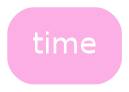 digraph Tree {
	graph [bb="0,0,54,36"];
	node [color=gray,
		fillcolor=white,
		fontname=helvetica,
		label="\N",
		shape=box,
		style="filled, rounded"
	];
	edge [fontname=helvetica];
	0	[color="#fbafe4",
		fillcolor="#fbafe4",
		fontcolor=white,
		height=0.5,
		label=time,
		pos="27,18",
		width=0.75];
}
